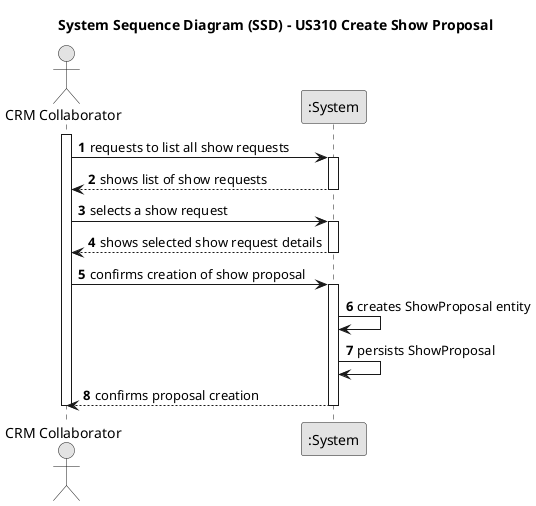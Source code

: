 @startuml
skinparam monochrome true
skinparam packageStyle rectangle
skinparam shadowing false

title System Sequence Diagram (SSD) - US310 Create Show Proposal

autonumber

actor "CRM Collaborator" as CRM
participant ":System" as System

activate CRM

    CRM -> System : requests to list all show requests
    activate System
        System --> CRM : shows list of show requests
    deactivate System

    CRM -> System : selects a show request
    activate System
        System --> CRM : shows selected show request details
    deactivate System

    CRM -> System : confirms creation of show proposal
    activate System
        System -> System : creates ShowProposal entity
        System -> System : persists ShowProposal
        System --> CRM : confirms proposal creation
    deactivate System

deactivate CRM

@enduml